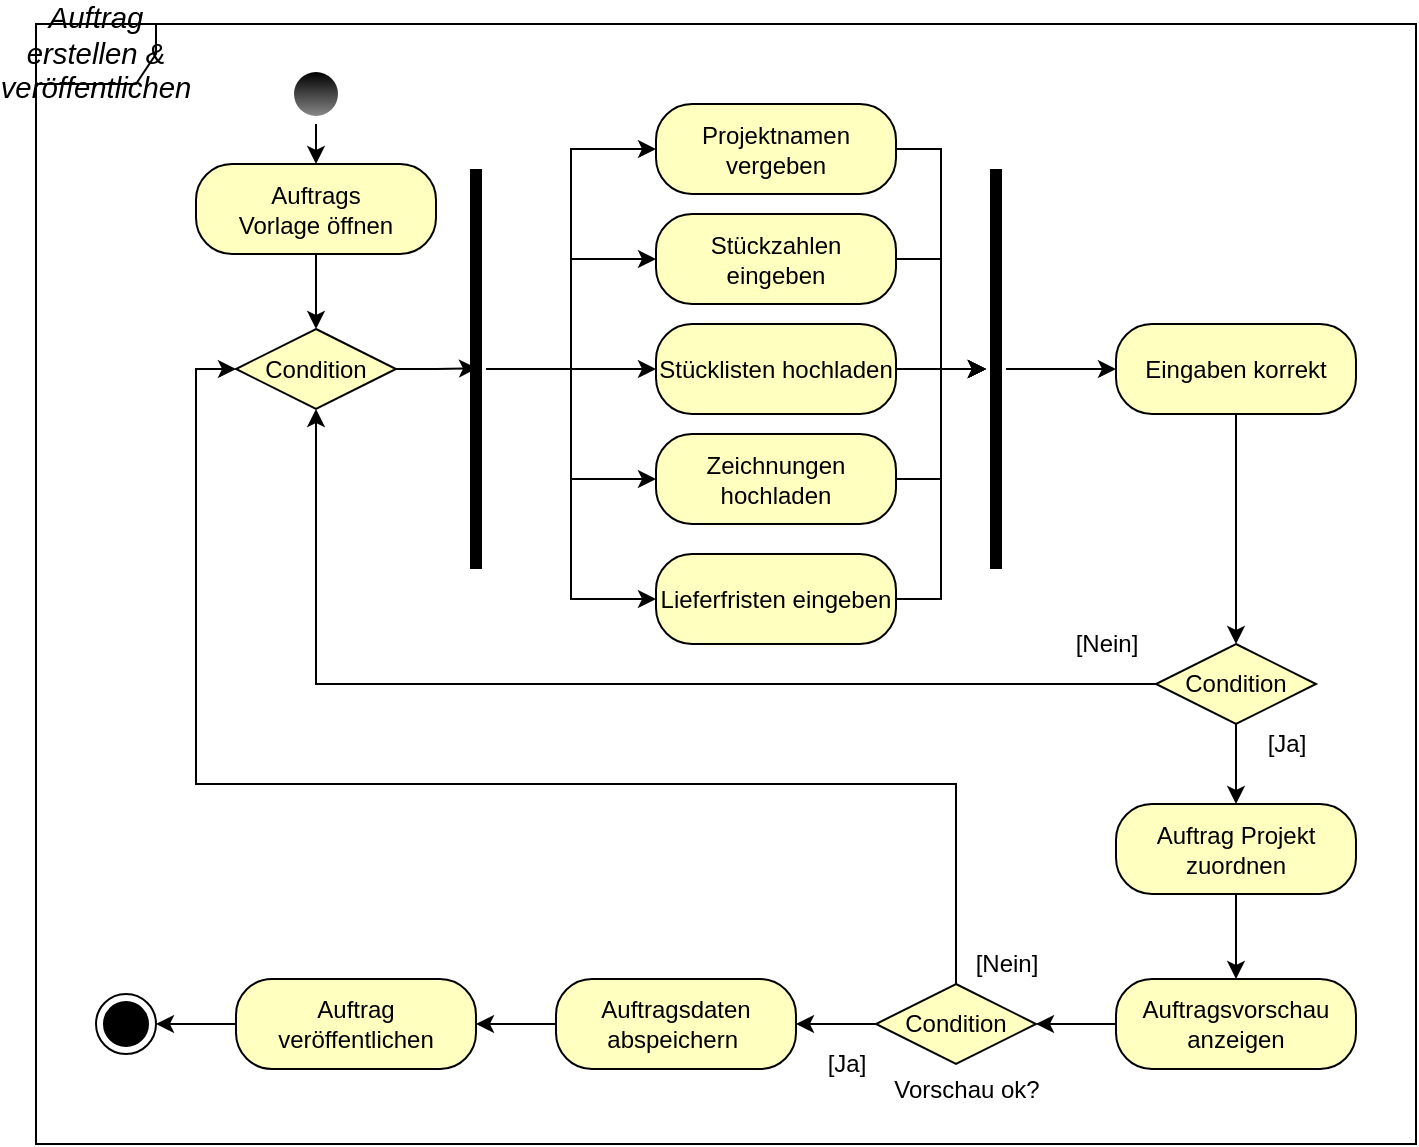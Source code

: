 <mxfile version="13.3.6" type="device"><diagram name="Page-1" id="e7e014a7-5840-1c2e-5031-d8a46d1fe8dd"><mxGraphModel dx="1007" dy="767" grid="1" gridSize="10" guides="1" tooltips="1" connect="1" arrows="1" fold="1" page="1" pageScale="1" pageWidth="1169" pageHeight="826" background="#ffffff" math="0" shadow="0"><root><mxCell id="0"/><mxCell id="1" parent="0"/><mxCell id="OTc7slQkvgCQ9Ft_FuSA-42" value="&lt;i&gt;&lt;span style=&quot;font-size: 11.0pt ; font-family: &amp;#34;calibri&amp;#34; , sans-serif&quot;&gt;Auftrag erstellen &amp;amp; veröffentlichen&lt;/span&gt;&lt;/i&gt;" style="shape=umlFrame;whiteSpace=wrap;html=1;" parent="1" vertex="1"><mxGeometry x="40" y="50" width="690" height="560" as="geometry"/></mxCell><mxCell id="OTc7slQkvgCQ9Ft_FuSA-41" value="" style="ellipse;html=1;shape=endState;fillColor=#000000;" parent="1" vertex="1"><mxGeometry x="70" y="535" width="30" height="30" as="geometry"/></mxCell><mxCell id="Z19tyKUrV3MHubc71sTz-58" style="edgeStyle=orthogonalEdgeStyle;rounded=0;orthogonalLoop=1;jettySize=auto;html=1;exitX=0.5;exitY=1;exitDx=0;exitDy=0;entryX=0.5;entryY=0;entryDx=0;entryDy=0;startArrow=none;startFill=0;endArrow=classic;endFill=1;strokeColor=#000000;" parent="1" source="OTc7slQkvgCQ9Ft_FuSA-43" target="Z19tyKUrV3MHubc71sTz-16" edge="1"><mxGeometry relative="1" as="geometry"/></mxCell><mxCell id="OTc7slQkvgCQ9Ft_FuSA-43" value="" style="ellipse;html=1;shape=endState;fillColor=#000000;fontStyle=1;strokeColor=none;gradientColor=#878787;" parent="1" vertex="1"><mxGeometry x="165" y="70" width="30" height="30" as="geometry"/></mxCell><mxCell id="Z19tyKUrV3MHubc71sTz-49" style="edgeStyle=orthogonalEdgeStyle;rounded=0;orthogonalLoop=1;jettySize=auto;html=1;exitX=1;exitY=0.5;exitDx=0;exitDy=0;entryX=0.498;entryY=0.45;entryDx=0;entryDy=0;entryPerimeter=0;startArrow=none;startFill=0;endArrow=classic;endFill=1;strokeColor=#000000;" parent="1" source="OTc7slQkvgCQ9Ft_FuSA-61" target="Z19tyKUrV3MHubc71sTz-9" edge="1"><mxGeometry relative="1" as="geometry"/></mxCell><mxCell id="OTc7slQkvgCQ9Ft_FuSA-61" value="Condition" style="rhombus;whiteSpace=wrap;html=1;fillColor=#ffffc0;" parent="1" vertex="1"><mxGeometry x="140" y="202.5" width="80" height="40" as="geometry"/></mxCell><mxCell id="OTc7slQkvgCQ9Ft_FuSA-119" value="[Ja]" style="text;html=1;align=center;verticalAlign=middle;resizable=0;points=[];autosize=1;" parent="1" vertex="1"><mxGeometry x="650" y="400" width="30" height="20" as="geometry"/></mxCell><mxCell id="OTc7slQkvgCQ9Ft_FuSA-120" value="[Nein]" style="text;html=1;align=center;verticalAlign=middle;resizable=0;points=[];autosize=1;" parent="1" vertex="1"><mxGeometry x="550" y="350" width="50" height="20" as="geometry"/></mxCell><mxCell id="Z19tyKUrV3MHubc71sTz-32" style="edgeStyle=orthogonalEdgeStyle;rounded=0;orthogonalLoop=1;jettySize=auto;html=1;entryX=0;entryY=0.5;entryDx=0;entryDy=0;startArrow=none;startFill=0;endArrow=classic;endFill=1;strokeColor=#000000;" parent="1" source="Z19tyKUrV3MHubc71sTz-9" target="Z19tyKUrV3MHubc71sTz-24" edge="1"><mxGeometry relative="1" as="geometry"/></mxCell><mxCell id="Z19tyKUrV3MHubc71sTz-33" style="edgeStyle=orthogonalEdgeStyle;rounded=0;orthogonalLoop=1;jettySize=auto;html=1;entryX=0;entryY=0.5;entryDx=0;entryDy=0;startArrow=none;startFill=0;endArrow=classic;endFill=1;strokeColor=#000000;" parent="1" source="Z19tyKUrV3MHubc71sTz-9" target="Z19tyKUrV3MHubc71sTz-21" edge="1"><mxGeometry relative="1" as="geometry"/></mxCell><mxCell id="Z19tyKUrV3MHubc71sTz-34" style="edgeStyle=orthogonalEdgeStyle;rounded=0;orthogonalLoop=1;jettySize=auto;html=1;entryX=0;entryY=0.5;entryDx=0;entryDy=0;startArrow=none;startFill=0;endArrow=classic;endFill=1;strokeColor=#000000;" parent="1" source="Z19tyKUrV3MHubc71sTz-9" target="Z19tyKUrV3MHubc71sTz-22" edge="1"><mxGeometry relative="1" as="geometry"/></mxCell><mxCell id="Z19tyKUrV3MHubc71sTz-35" style="edgeStyle=orthogonalEdgeStyle;rounded=0;orthogonalLoop=1;jettySize=auto;html=1;startArrow=none;startFill=0;endArrow=classic;endFill=1;strokeColor=#000000;" parent="1" source="Z19tyKUrV3MHubc71sTz-9" target="Z19tyKUrV3MHubc71sTz-23" edge="1"><mxGeometry relative="1" as="geometry"/></mxCell><mxCell id="Z19tyKUrV3MHubc71sTz-36" style="edgeStyle=orthogonalEdgeStyle;rounded=0;orthogonalLoop=1;jettySize=auto;html=1;entryX=0;entryY=0.5;entryDx=0;entryDy=0;startArrow=none;startFill=0;endArrow=classic;endFill=1;strokeColor=#000000;" parent="1" source="Z19tyKUrV3MHubc71sTz-9" target="Z19tyKUrV3MHubc71sTz-25" edge="1"><mxGeometry relative="1" as="geometry"/></mxCell><mxCell id="Z19tyKUrV3MHubc71sTz-9" value="" style="shape=line;html=1;strokeWidth=6;rotation=90;" parent="1" vertex="1"><mxGeometry x="160" y="217.5" width="200" height="10" as="geometry"/></mxCell><mxCell id="Z19tyKUrV3MHubc71sTz-57" style="edgeStyle=orthogonalEdgeStyle;rounded=0;orthogonalLoop=1;jettySize=auto;html=1;entryX=0.5;entryY=0;entryDx=0;entryDy=0;startArrow=none;startFill=0;endArrow=classic;endFill=1;strokeColor=#000000;" parent="1" source="Z19tyKUrV3MHubc71sTz-16" target="OTc7slQkvgCQ9Ft_FuSA-61" edge="1"><mxGeometry relative="1" as="geometry"/></mxCell><mxCell id="Z19tyKUrV3MHubc71sTz-16" value="Auftrags&lt;br&gt;Vorlage öffnen" style="rounded=1;whiteSpace=wrap;html=1;arcSize=40;fontColor=#000000;fillColor=#ffffc0;" parent="1" vertex="1"><mxGeometry x="120" y="120" width="120" height="45" as="geometry"/></mxCell><mxCell id="Z19tyKUrV3MHubc71sTz-21" value="Stückzahlen eingeben" style="rounded=1;whiteSpace=wrap;html=1;arcSize=40;fontColor=#000000;fillColor=#ffffc0;" parent="1" vertex="1"><mxGeometry x="350" y="145" width="120" height="45" as="geometry"/></mxCell><mxCell id="Z19tyKUrV3MHubc71sTz-22" value="Stücklisten hochladen" style="rounded=1;whiteSpace=wrap;html=1;arcSize=40;fontColor=#000000;fillColor=#ffffc0;" parent="1" vertex="1"><mxGeometry x="350" y="200" width="120" height="45" as="geometry"/></mxCell><mxCell id="Z19tyKUrV3MHubc71sTz-23" value="Zeichnungen hochladen" style="rounded=1;whiteSpace=wrap;html=1;arcSize=40;fontColor=#000000;fillColor=#ffffc0;" parent="1" vertex="1"><mxGeometry x="350" y="255" width="120" height="45" as="geometry"/></mxCell><mxCell id="Z19tyKUrV3MHubc71sTz-24" value="Projektnamen vergeben" style="rounded=1;whiteSpace=wrap;html=1;arcSize=40;fontColor=#000000;fillColor=#ffffc0;" parent="1" vertex="1"><mxGeometry x="350" y="90" width="120" height="45" as="geometry"/></mxCell><mxCell id="Z19tyKUrV3MHubc71sTz-25" value="Lieferfristen eingeben" style="rounded=1;whiteSpace=wrap;html=1;arcSize=40;fontColor=#000000;fillColor=#ffffc0;" parent="1" vertex="1"><mxGeometry x="350" y="315" width="120" height="45" as="geometry"/></mxCell><mxCell id="Z19tyKUrV3MHubc71sTz-38" style="edgeStyle=orthogonalEdgeStyle;rounded=0;orthogonalLoop=1;jettySize=auto;html=1;entryX=1;entryY=0.5;entryDx=0;entryDy=0;startArrow=classic;startFill=1;endArrow=none;endFill=0;strokeColor=#000000;" parent="1" source="Z19tyKUrV3MHubc71sTz-37" target="Z19tyKUrV3MHubc71sTz-24" edge="1"><mxGeometry relative="1" as="geometry"/></mxCell><mxCell id="Z19tyKUrV3MHubc71sTz-40" style="edgeStyle=orthogonalEdgeStyle;rounded=0;orthogonalLoop=1;jettySize=auto;html=1;entryX=1;entryY=0.5;entryDx=0;entryDy=0;startArrow=classic;startFill=1;endArrow=none;endFill=0;strokeColor=#000000;" parent="1" source="Z19tyKUrV3MHubc71sTz-37" target="Z19tyKUrV3MHubc71sTz-21" edge="1"><mxGeometry relative="1" as="geometry"/></mxCell><mxCell id="Z19tyKUrV3MHubc71sTz-41" style="edgeStyle=orthogonalEdgeStyle;rounded=0;orthogonalLoop=1;jettySize=auto;html=1;entryX=1;entryY=0.5;entryDx=0;entryDy=0;startArrow=classic;startFill=1;endArrow=none;endFill=0;strokeColor=#000000;" parent="1" source="Z19tyKUrV3MHubc71sTz-37" target="Z19tyKUrV3MHubc71sTz-22" edge="1"><mxGeometry relative="1" as="geometry"/></mxCell><mxCell id="Z19tyKUrV3MHubc71sTz-42" style="edgeStyle=orthogonalEdgeStyle;rounded=0;orthogonalLoop=1;jettySize=auto;html=1;entryX=1;entryY=0.5;entryDx=0;entryDy=0;startArrow=classic;startFill=1;endArrow=none;endFill=0;strokeColor=#000000;" parent="1" source="Z19tyKUrV3MHubc71sTz-37" target="Z19tyKUrV3MHubc71sTz-23" edge="1"><mxGeometry relative="1" as="geometry"/></mxCell><mxCell id="Z19tyKUrV3MHubc71sTz-43" style="edgeStyle=orthogonalEdgeStyle;rounded=0;orthogonalLoop=1;jettySize=auto;html=1;entryX=1;entryY=0.5;entryDx=0;entryDy=0;startArrow=classic;startFill=1;endArrow=none;endFill=0;strokeColor=#000000;" parent="1" source="Z19tyKUrV3MHubc71sTz-37" target="Z19tyKUrV3MHubc71sTz-25" edge="1"><mxGeometry relative="1" as="geometry"/></mxCell><mxCell id="Z19tyKUrV3MHubc71sTz-46" style="edgeStyle=orthogonalEdgeStyle;rounded=0;orthogonalLoop=1;jettySize=auto;html=1;entryX=0;entryY=0.5;entryDx=0;entryDy=0;startArrow=none;startFill=0;endArrow=classic;endFill=1;strokeColor=#000000;" parent="1" source="Z19tyKUrV3MHubc71sTz-37" target="Z19tyKUrV3MHubc71sTz-44" edge="1"><mxGeometry relative="1" as="geometry"/></mxCell><mxCell id="Z19tyKUrV3MHubc71sTz-37" value="" style="shape=line;html=1;strokeWidth=6;rotation=90;" parent="1" vertex="1"><mxGeometry x="420" y="217.5" width="200" height="10" as="geometry"/></mxCell><mxCell id="Z19tyKUrV3MHubc71sTz-50" style="edgeStyle=orthogonalEdgeStyle;rounded=0;orthogonalLoop=1;jettySize=auto;html=1;startArrow=none;startFill=0;endArrow=classic;endFill=1;strokeColor=#000000;" parent="1" source="Z19tyKUrV3MHubc71sTz-44" target="Z19tyKUrV3MHubc71sTz-45" edge="1"><mxGeometry relative="1" as="geometry"/></mxCell><mxCell id="Z19tyKUrV3MHubc71sTz-44" value="Eingaben korrekt" style="rounded=1;whiteSpace=wrap;html=1;arcSize=40;fontColor=#000000;fillColor=#ffffc0;" parent="1" vertex="1"><mxGeometry x="580" y="200" width="120" height="45" as="geometry"/></mxCell><mxCell id="Z19tyKUrV3MHubc71sTz-51" style="edgeStyle=orthogonalEdgeStyle;rounded=0;orthogonalLoop=1;jettySize=auto;html=1;entryX=0.5;entryY=1;entryDx=0;entryDy=0;startArrow=none;startFill=0;endArrow=classic;endFill=1;strokeColor=#000000;" parent="1" source="Z19tyKUrV3MHubc71sTz-45" target="OTc7slQkvgCQ9Ft_FuSA-61" edge="1"><mxGeometry relative="1" as="geometry"/></mxCell><mxCell id="c4GEZ84X_td61DGDYtbW-2" style="edgeStyle=orthogonalEdgeStyle;rounded=0;orthogonalLoop=1;jettySize=auto;html=1;exitX=0.5;exitY=1;exitDx=0;exitDy=0;entryX=0.5;entryY=0;entryDx=0;entryDy=0;" edge="1" parent="1" source="Z19tyKUrV3MHubc71sTz-45" target="c4GEZ84X_td61DGDYtbW-1"><mxGeometry relative="1" as="geometry"/></mxCell><mxCell id="Z19tyKUrV3MHubc71sTz-45" value="Condition" style="rhombus;whiteSpace=wrap;html=1;fillColor=#ffffc0;" parent="1" vertex="1"><mxGeometry x="600" y="360" width="80" height="40" as="geometry"/></mxCell><mxCell id="Z19tyKUrV3MHubc71sTz-55" value="" style="edgeStyle=orthogonalEdgeStyle;rounded=0;orthogonalLoop=1;jettySize=auto;html=1;startArrow=none;startFill=0;endArrow=classic;endFill=1;strokeColor=#000000;" parent="1" source="Z19tyKUrV3MHubc71sTz-52" target="Z19tyKUrV3MHubc71sTz-54" edge="1"><mxGeometry relative="1" as="geometry"/></mxCell><mxCell id="Z19tyKUrV3MHubc71sTz-52" value="Auftragsdaten&lt;br&gt;abspeichern&amp;nbsp;" style="rounded=1;whiteSpace=wrap;html=1;arcSize=40;fontColor=#000000;fillColor=#ffffc0;" parent="1" vertex="1"><mxGeometry x="300" y="527.5" width="120" height="45" as="geometry"/></mxCell><mxCell id="Z19tyKUrV3MHubc71sTz-69" style="edgeStyle=orthogonalEdgeStyle;rounded=0;orthogonalLoop=1;jettySize=auto;html=1;exitX=0;exitY=0.5;exitDx=0;exitDy=0;entryX=1;entryY=0.5;entryDx=0;entryDy=0;startArrow=none;startFill=0;endArrow=classic;endFill=1;strokeColor=#000000;" parent="1" source="Z19tyKUrV3MHubc71sTz-54" target="OTc7slQkvgCQ9Ft_FuSA-41" edge="1"><mxGeometry relative="1" as="geometry"/></mxCell><mxCell id="Z19tyKUrV3MHubc71sTz-54" value="Auftrag&lt;br&gt;veröffentlichen" style="rounded=1;whiteSpace=wrap;html=1;arcSize=40;fontColor=#000000;fillColor=#ffffc0;" parent="1" vertex="1"><mxGeometry x="140" y="527.5" width="120" height="45" as="geometry"/></mxCell><mxCell id="Z19tyKUrV3MHubc71sTz-67" style="edgeStyle=orthogonalEdgeStyle;rounded=0;orthogonalLoop=1;jettySize=auto;html=1;entryX=1;entryY=0.5;entryDx=0;entryDy=0;startArrow=none;startFill=0;endArrow=classic;endFill=1;strokeColor=#000000;" parent="1" source="Z19tyKUrV3MHubc71sTz-63" target="Z19tyKUrV3MHubc71sTz-65" edge="1"><mxGeometry relative="1" as="geometry"/></mxCell><mxCell id="Z19tyKUrV3MHubc71sTz-63" value="Auftragsvorschau&lt;br&gt;anzeigen" style="rounded=1;whiteSpace=wrap;html=1;arcSize=40;fontColor=#000000;fillColor=#ffffc0;" parent="1" vertex="1"><mxGeometry x="580" y="527.5" width="120" height="45" as="geometry"/></mxCell><mxCell id="Z19tyKUrV3MHubc71sTz-70" style="edgeStyle=orthogonalEdgeStyle;rounded=0;orthogonalLoop=1;jettySize=auto;html=1;exitX=0;exitY=0.5;exitDx=0;exitDy=0;entryX=1;entryY=0.5;entryDx=0;entryDy=0;startArrow=none;startFill=0;endArrow=classic;endFill=1;strokeColor=#000000;" parent="1" source="Z19tyKUrV3MHubc71sTz-65" target="Z19tyKUrV3MHubc71sTz-52" edge="1"><mxGeometry relative="1" as="geometry"/></mxCell><mxCell id="Z19tyKUrV3MHubc71sTz-73" style="edgeStyle=orthogonalEdgeStyle;rounded=0;orthogonalLoop=1;jettySize=auto;html=1;exitX=0.5;exitY=0;exitDx=0;exitDy=0;entryX=0;entryY=0.5;entryDx=0;entryDy=0;startArrow=none;startFill=0;endArrow=classic;endFill=1;strokeColor=#000000;" parent="1" source="Z19tyKUrV3MHubc71sTz-65" target="OTc7slQkvgCQ9Ft_FuSA-61" edge="1"><mxGeometry relative="1" as="geometry"><Array as="points"><mxPoint x="500" y="430"/><mxPoint x="120" y="430"/><mxPoint x="120" y="223"/></Array></mxGeometry></mxCell><mxCell id="Z19tyKUrV3MHubc71sTz-65" value="Condition" style="rhombus;whiteSpace=wrap;html=1;fillColor=#ffffc0;" parent="1" vertex="1"><mxGeometry x="460" y="530" width="80" height="40" as="geometry"/></mxCell><mxCell id="Z19tyKUrV3MHubc71sTz-71" value="[Nein]" style="text;html=1;align=center;verticalAlign=middle;resizable=0;points=[];autosize=1;" parent="1" vertex="1"><mxGeometry x="500" y="510" width="50" height="20" as="geometry"/></mxCell><mxCell id="Z19tyKUrV3MHubc71sTz-72" value="[Ja]" style="text;html=1;align=center;verticalAlign=middle;resizable=0;points=[];autosize=1;" parent="1" vertex="1"><mxGeometry x="430" y="560" width="30" height="20" as="geometry"/></mxCell><mxCell id="xZ3EQ6RqJdRrM91hV-KH-1" value="Vorschau ok?" style="text;html=1;align=center;verticalAlign=middle;resizable=0;points=[];autosize=1;" parent="1" vertex="1"><mxGeometry x="460" y="572.5" width="90" height="20" as="geometry"/></mxCell><mxCell id="c4GEZ84X_td61DGDYtbW-3" style="edgeStyle=orthogonalEdgeStyle;rounded=0;orthogonalLoop=1;jettySize=auto;html=1;exitX=0.5;exitY=1;exitDx=0;exitDy=0;" edge="1" parent="1" source="c4GEZ84X_td61DGDYtbW-1" target="Z19tyKUrV3MHubc71sTz-63"><mxGeometry relative="1" as="geometry"/></mxCell><mxCell id="c4GEZ84X_td61DGDYtbW-1" value="Auftrag Projekt&lt;br&gt;zuordnen" style="rounded=1;whiteSpace=wrap;html=1;arcSize=40;fontColor=#000000;fillColor=#ffffc0;" vertex="1" parent="1"><mxGeometry x="580" y="440" width="120" height="45" as="geometry"/></mxCell></root></mxGraphModel></diagram></mxfile>